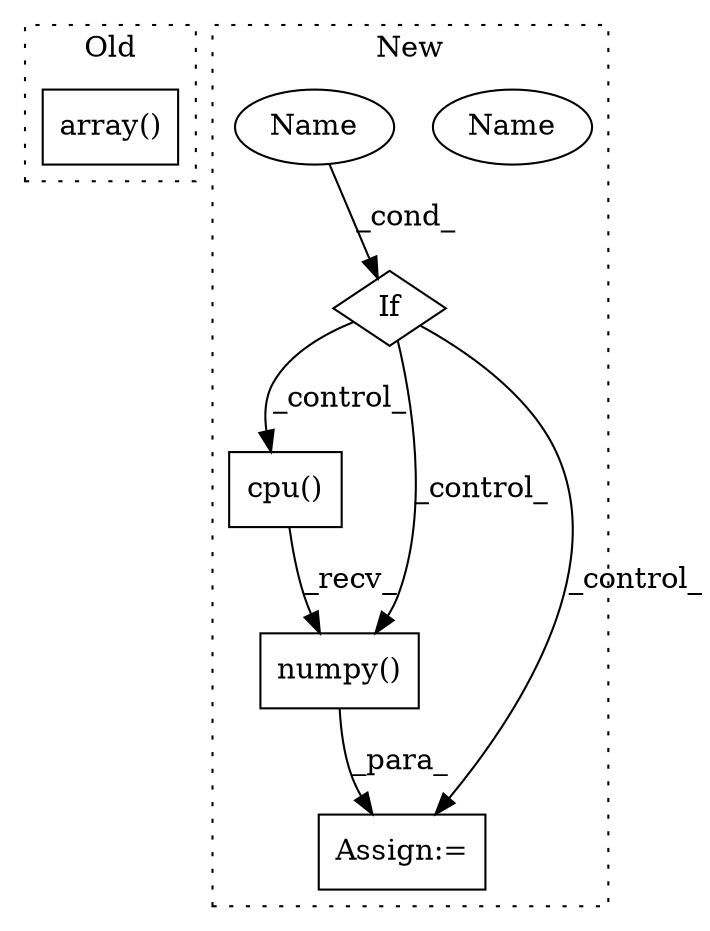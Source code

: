 digraph G {
subgraph cluster0 {
1 [label="array()" a="75" s="2644,2655" l="9,1" shape="box"];
label = "Old";
style="dotted";
}
subgraph cluster1 {
2 [label="cpu()" a="75" s="1777" l="12" shape="box"];
3 [label="numpy()" a="75" s="1777" l="29" shape="box"];
4 [label="Assign:=" a="68" s="1774" l="3" shape="box"];
5 [label="If" a="96" s="1706" l="3" shape="diamond"];
6 [label="Name" a="87" s="1709" l="6" shape="ellipse"];
7 [label="Name" a="87" s="1709" l="6" shape="ellipse"];
label = "New";
style="dotted";
}
2 -> 3 [label="_recv_"];
3 -> 4 [label="_para_"];
5 -> 3 [label="_control_"];
5 -> 2 [label="_control_"];
5 -> 4 [label="_control_"];
7 -> 5 [label="_cond_"];
}
